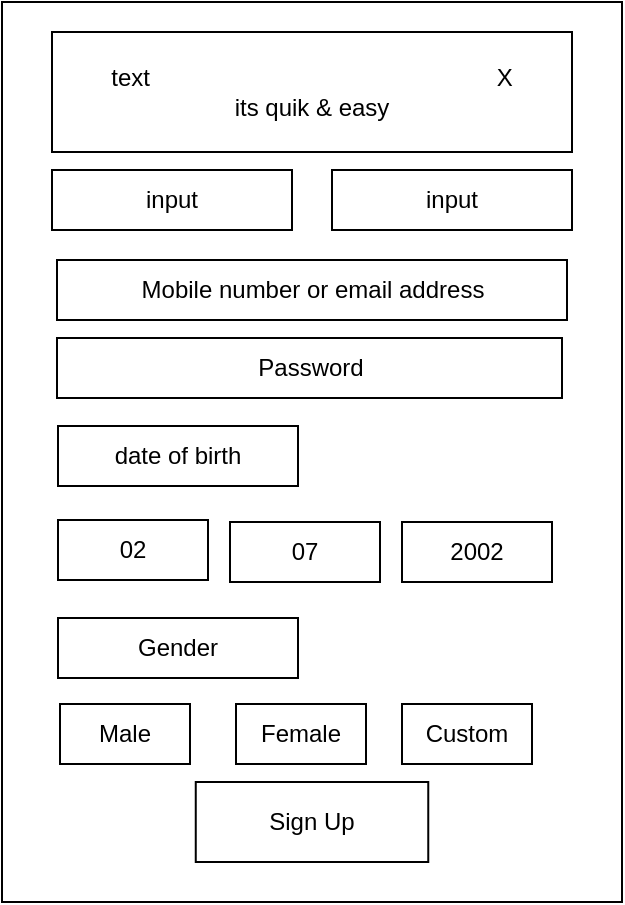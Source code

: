 <mxfile>
    <diagram id="Y59VUsyjNfSuDxDD9uCF" name="Page-1">
        <mxGraphModel dx="832" dy="475" grid="1" gridSize="10" guides="1" tooltips="1" connect="1" arrows="1" fold="1" page="1" pageScale="1" pageWidth="850" pageHeight="1100" math="0" shadow="0">
            <root>
                <mxCell id="0"/>
                <mxCell id="1" parent="0"/>
                <mxCell id="4" value="" style="rounded=0;whiteSpace=wrap;html=1;" vertex="1" parent="1">
                    <mxGeometry x="140" y="10" width="310" height="450" as="geometry"/>
                </mxCell>
                <mxCell id="5" value="text&amp;nbsp; &amp;nbsp; &amp;nbsp; &amp;nbsp; &amp;nbsp; &amp;nbsp; &amp;nbsp; &amp;nbsp; &amp;nbsp; &amp;nbsp; &amp;nbsp; &amp;nbsp; &amp;nbsp; &amp;nbsp; &amp;nbsp; &amp;nbsp; &amp;nbsp; &amp;nbsp; &amp;nbsp; &amp;nbsp; &amp;nbsp; &amp;nbsp; &amp;nbsp; &amp;nbsp; &amp;nbsp; &amp;nbsp; X&lt;br&gt;its quik &amp;amp; easy" style="rounded=0;whiteSpace=wrap;html=1;" vertex="1" parent="1">
                    <mxGeometry x="165" y="25" width="260" height="60" as="geometry"/>
                </mxCell>
                <mxCell id="6" value="input" style="rounded=0;whiteSpace=wrap;html=1;" vertex="1" parent="1">
                    <mxGeometry x="165" y="94" width="120" height="30" as="geometry"/>
                </mxCell>
                <mxCell id="8" value="input" style="rounded=0;whiteSpace=wrap;html=1;" vertex="1" parent="1">
                    <mxGeometry x="305" y="94" width="120" height="30" as="geometry"/>
                </mxCell>
                <mxCell id="9" value="Mobile number or email address" style="rounded=0;whiteSpace=wrap;html=1;" vertex="1" parent="1">
                    <mxGeometry x="167.5" y="139" width="255" height="30" as="geometry"/>
                </mxCell>
                <mxCell id="10" value="Password" style="rounded=0;whiteSpace=wrap;html=1;" vertex="1" parent="1">
                    <mxGeometry x="167.5" y="178" width="252.5" height="30" as="geometry"/>
                </mxCell>
                <mxCell id="12" value="date of birth" style="rounded=0;whiteSpace=wrap;html=1;" vertex="1" parent="1">
                    <mxGeometry x="168" y="222" width="120" height="30" as="geometry"/>
                </mxCell>
                <mxCell id="13" value="02" style="rounded=0;whiteSpace=wrap;html=1;" vertex="1" parent="1">
                    <mxGeometry x="168" y="269" width="75" height="30" as="geometry"/>
                </mxCell>
                <mxCell id="14" value="07" style="rounded=0;whiteSpace=wrap;html=1;" vertex="1" parent="1">
                    <mxGeometry x="254" y="270" width="75" height="30" as="geometry"/>
                </mxCell>
                <mxCell id="15" value="2002" style="rounded=0;whiteSpace=wrap;html=1;" vertex="1" parent="1">
                    <mxGeometry x="340" y="270" width="75" height="30" as="geometry"/>
                </mxCell>
                <mxCell id="16" value="Gender" style="rounded=0;whiteSpace=wrap;html=1;" vertex="1" parent="1">
                    <mxGeometry x="168" y="318" width="120" height="30" as="geometry"/>
                </mxCell>
                <mxCell id="17" value="Male" style="rounded=0;whiteSpace=wrap;html=1;" vertex="1" parent="1">
                    <mxGeometry x="169" y="361" width="65" height="30" as="geometry"/>
                </mxCell>
                <mxCell id="18" value="Female" style="rounded=0;whiteSpace=wrap;html=1;" vertex="1" parent="1">
                    <mxGeometry x="257" y="361" width="65" height="30" as="geometry"/>
                </mxCell>
                <mxCell id="19" value="Custom" style="rounded=0;whiteSpace=wrap;html=1;" vertex="1" parent="1">
                    <mxGeometry x="340" y="361" width="65" height="30" as="geometry"/>
                </mxCell>
                <mxCell id="21" value="Sign Up" style="rounded=0;whiteSpace=wrap;html=1;" vertex="1" parent="1">
                    <mxGeometry x="236.88" y="400" width="116.25" height="40" as="geometry"/>
                </mxCell>
            </root>
        </mxGraphModel>
    </diagram>
</mxfile>
